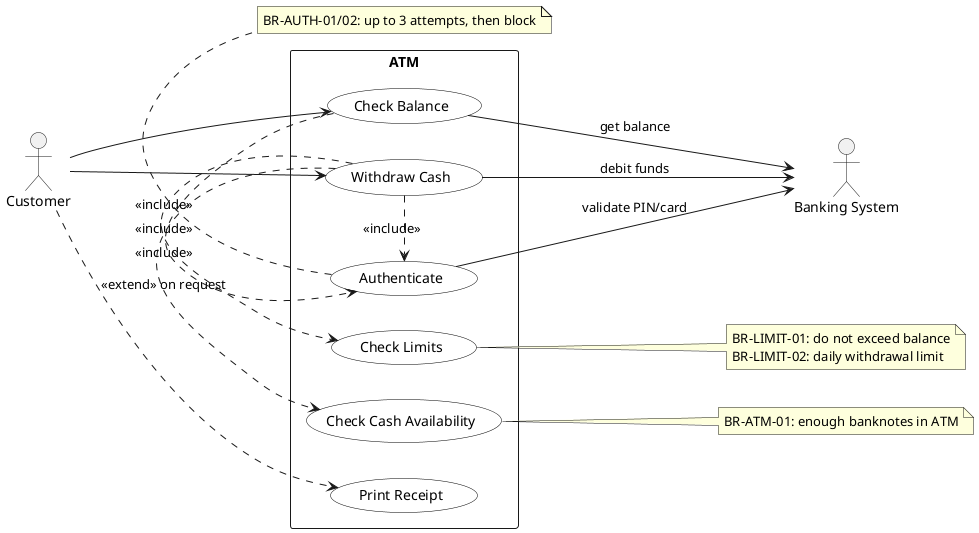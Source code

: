 @startuml
left to right direction
skinparam packageStyle rectangle
skinparam usecase {
  BackgroundColor White
  BorderColor Black
}

actor "Customer" as Client
actor "Banking System" as Bank

rectangle "ATM" {
  usecase "Authenticate" as UC_Auth
  usecase "Check Balance" as UC_Balance
  usecase "Withdraw Cash" as UC_Withdraw
  usecase "Print Receipt" as UC_Receipt
  usecase "Check Limits" as UC_Limits
  usecase "Check Cash Availability" as UC_CashLevel
}

Client --> UC_Balance
Client --> UC_Withdraw
Client ..> UC_Receipt : <<extend>> on request

UC_Balance .> UC_Auth : <<include>>
UC_Withdraw .> UC_Auth : <<include>>
UC_Withdraw .> UC_Limits : <<include>>
UC_Withdraw .> UC_CashLevel : <<include>>

UC_Auth --> Bank : validate PIN/card
UC_Balance --> Bank : get balance
UC_Withdraw --> Bank : debit funds

note right of UC_Limits
  BR-LIMIT-01: do not exceed balance
  BR-LIMIT-02: daily withdrawal limit
end note

note right of UC_CashLevel
  BR-ATM-01: enough banknotes in ATM
end note

note bottom of UC_Auth
  BR-AUTH-01/02: up to 3 attempts, then block
end note

@enduml 